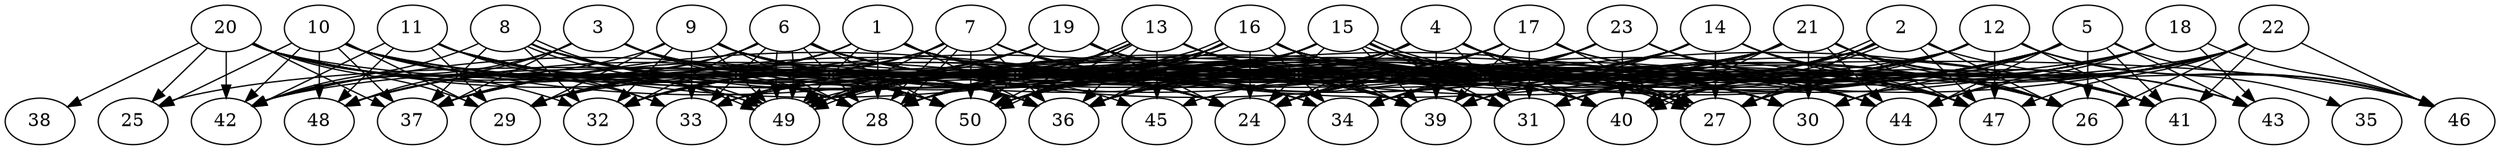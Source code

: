 // DAG automatically generated by daggen at Thu Oct  3 14:07:57 2019
// ./daggen --dot -n 50 --ccr 0.5 --fat 0.9 --regular 0.7 --density 0.9 --mindata 5242880 --maxdata 52428800 
digraph G {
  1 [size="19800064", alpha="0.17", expect_size="9900032"] 
  1 -> 24 [size ="9900032"]
  1 -> 27 [size ="9900032"]
  1 -> 28 [size ="9900032"]
  1 -> 29 [size ="9900032"]
  1 -> 31 [size ="9900032"]
  1 -> 36 [size ="9900032"]
  1 -> 37 [size ="9900032"]
  1 -> 40 [size ="9900032"]
  1 -> 44 [size ="9900032"]
  1 -> 48 [size ="9900032"]
  1 -> 49 [size ="9900032"]
  2 [size="23033856", alpha="0.17", expect_size="11516928"] 
  2 -> 26 [size ="11516928"]
  2 -> 27 [size ="11516928"]
  2 -> 28 [size ="11516928"]
  2 -> 31 [size ="11516928"]
  2 -> 32 [size ="11516928"]
  2 -> 36 [size ="11516928"]
  2 -> 40 [size ="11516928"]
  2 -> 40 [size ="11516928"]
  2 -> 46 [size ="11516928"]
  2 -> 47 [size ="11516928"]
  2 -> 49 [size ="11516928"]
  3 [size="79140864", alpha="0.13", expect_size="39570432"] 
  3 -> 24 [size ="39570432"]
  3 -> 27 [size ="39570432"]
  3 -> 28 [size ="39570432"]
  3 -> 37 [size ="39570432"]
  3 -> 40 [size ="39570432"]
  3 -> 42 [size ="39570432"]
  3 -> 48 [size ="39570432"]
  3 -> 50 [size ="39570432"]
  4 [size="29358080", alpha="0.12", expect_size="14679040"] 
  4 -> 24 [size ="14679040"]
  4 -> 26 [size ="14679040"]
  4 -> 27 [size ="14679040"]
  4 -> 28 [size ="14679040"]
  4 -> 29 [size ="14679040"]
  4 -> 30 [size ="14679040"]
  4 -> 31 [size ="14679040"]
  4 -> 36 [size ="14679040"]
  4 -> 37 [size ="14679040"]
  4 -> 39 [size ="14679040"]
  4 -> 40 [size ="14679040"]
  4 -> 41 [size ="14679040"]
  4 -> 42 [size ="14679040"]
  4 -> 44 [size ="14679040"]
  4 -> 47 [size ="14679040"]
  4 -> 49 [size ="14679040"]
  4 -> 50 [size ="14679040"]
  5 [size="17766400", alpha="0.02", expect_size="8883200"] 
  5 -> 24 [size ="8883200"]
  5 -> 26 [size ="8883200"]
  5 -> 27 [size ="8883200"]
  5 -> 28 [size ="8883200"]
  5 -> 30 [size ="8883200"]
  5 -> 34 [size ="8883200"]
  5 -> 36 [size ="8883200"]
  5 -> 40 [size ="8883200"]
  5 -> 41 [size ="8883200"]
  5 -> 43 [size ="8883200"]
  5 -> 44 [size ="8883200"]
  5 -> 46 [size ="8883200"]
  5 -> 49 [size ="8883200"]
  5 -> 50 [size ="8883200"]
  6 [size="39909376", alpha="0.01", expect_size="19954688"] 
  6 -> 24 [size ="19954688"]
  6 -> 28 [size ="19954688"]
  6 -> 31 [size ="19954688"]
  6 -> 32 [size ="19954688"]
  6 -> 33 [size ="19954688"]
  6 -> 34 [size ="19954688"]
  6 -> 37 [size ="19954688"]
  6 -> 40 [size ="19954688"]
  6 -> 41 [size ="19954688"]
  6 -> 47 [size ="19954688"]
  6 -> 48 [size ="19954688"]
  6 -> 49 [size ="19954688"]
  6 -> 49 [size ="19954688"]
  6 -> 50 [size ="19954688"]
  7 [size="41629696", alpha="0.16", expect_size="20814848"] 
  7 -> 28 [size ="20814848"]
  7 -> 28 [size ="20814848"]
  7 -> 30 [size ="20814848"]
  7 -> 31 [size ="20814848"]
  7 -> 32 [size ="20814848"]
  7 -> 34 [size ="20814848"]
  7 -> 36 [size ="20814848"]
  7 -> 37 [size ="20814848"]
  7 -> 41 [size ="20814848"]
  7 -> 49 [size ="20814848"]
  7 -> 50 [size ="20814848"]
  8 [size="35588096", alpha="0.06", expect_size="17794048"] 
  8 -> 24 [size ="17794048"]
  8 -> 28 [size ="17794048"]
  8 -> 32 [size ="17794048"]
  8 -> 36 [size ="17794048"]
  8 -> 37 [size ="17794048"]
  8 -> 39 [size ="17794048"]
  8 -> 40 [size ="17794048"]
  8 -> 42 [size ="17794048"]
  8 -> 49 [size ="17794048"]
  8 -> 49 [size ="17794048"]
  8 -> 50 [size ="17794048"]
  9 [size="11024384", alpha="0.11", expect_size="5512192"] 
  9 -> 27 [size ="5512192"]
  9 -> 28 [size ="5512192"]
  9 -> 29 [size ="5512192"]
  9 -> 32 [size ="5512192"]
  9 -> 33 [size ="5512192"]
  9 -> 34 [size ="5512192"]
  9 -> 36 [size ="5512192"]
  9 -> 40 [size ="5512192"]
  9 -> 42 [size ="5512192"]
  9 -> 45 [size ="5512192"]
  9 -> 49 [size ="5512192"]
  10 [size="38565888", alpha="0.11", expect_size="19282944"] 
  10 -> 25 [size ="19282944"]
  10 -> 28 [size ="19282944"]
  10 -> 29 [size ="19282944"]
  10 -> 33 [size ="19282944"]
  10 -> 36 [size ="19282944"]
  10 -> 37 [size ="19282944"]
  10 -> 40 [size ="19282944"]
  10 -> 42 [size ="19282944"]
  10 -> 46 [size ="19282944"]
  10 -> 47 [size ="19282944"]
  10 -> 48 [size ="19282944"]
  10 -> 49 [size ="19282944"]
  10 -> 50 [size ="19282944"]
  11 [size="24795136", alpha="0.19", expect_size="12397568"] 
  11 -> 24 [size ="12397568"]
  11 -> 28 [size ="12397568"]
  11 -> 29 [size ="12397568"]
  11 -> 30 [size ="12397568"]
  11 -> 33 [size ="12397568"]
  11 -> 36 [size ="12397568"]
  11 -> 39 [size ="12397568"]
  11 -> 42 [size ="12397568"]
  11 -> 48 [size ="12397568"]
  11 -> 49 [size ="12397568"]
  11 -> 50 [size ="12397568"]
  12 [size="10866688", alpha="0.13", expect_size="5433344"] 
  12 -> 24 [size ="5433344"]
  12 -> 27 [size ="5433344"]
  12 -> 29 [size ="5433344"]
  12 -> 35 [size ="5433344"]
  12 -> 39 [size ="5433344"]
  12 -> 40 [size ="5433344"]
  12 -> 41 [size ="5433344"]
  12 -> 45 [size ="5433344"]
  12 -> 46 [size ="5433344"]
  12 -> 47 [size ="5433344"]
  12 -> 49 [size ="5433344"]
  12 -> 50 [size ="5433344"]
  13 [size="92225536", alpha="0.16", expect_size="46112768"] 
  13 -> 26 [size ="46112768"]
  13 -> 27 [size ="46112768"]
  13 -> 28 [size ="46112768"]
  13 -> 31 [size ="46112768"]
  13 -> 32 [size ="46112768"]
  13 -> 33 [size ="46112768"]
  13 -> 36 [size ="46112768"]
  13 -> 39 [size ="46112768"]
  13 -> 45 [size ="46112768"]
  13 -> 49 [size ="46112768"]
  13 -> 50 [size ="46112768"]
  13 -> 50 [size ="46112768"]
  14 [size="59899904", alpha="0.07", expect_size="29949952"] 
  14 -> 24 [size ="29949952"]
  14 -> 26 [size ="29949952"]
  14 -> 27 [size ="29949952"]
  14 -> 28 [size ="29949952"]
  14 -> 29 [size ="29949952"]
  14 -> 34 [size ="29949952"]
  14 -> 36 [size ="29949952"]
  14 -> 39 [size ="29949952"]
  14 -> 41 [size ="29949952"]
  14 -> 47 [size ="29949952"]
  14 -> 50 [size ="29949952"]
  15 [size="21446656", alpha="0.10", expect_size="10723328"] 
  15 -> 24 [size ="10723328"]
  15 -> 27 [size ="10723328"]
  15 -> 27 [size ="10723328"]
  15 -> 28 [size ="10723328"]
  15 -> 30 [size ="10723328"]
  15 -> 31 [size ="10723328"]
  15 -> 36 [size ="10723328"]
  15 -> 39 [size ="10723328"]
  15 -> 40 [size ="10723328"]
  15 -> 47 [size ="10723328"]
  15 -> 48 [size ="10723328"]
  15 -> 49 [size ="10723328"]
  15 -> 50 [size ="10723328"]
  16 [size="33058816", alpha="0.15", expect_size="16529408"] 
  16 -> 24 [size ="16529408"]
  16 -> 27 [size ="16529408"]
  16 -> 28 [size ="16529408"]
  16 -> 30 [size ="16529408"]
  16 -> 32 [size ="16529408"]
  16 -> 34 [size ="16529408"]
  16 -> 36 [size ="16529408"]
  16 -> 39 [size ="16529408"]
  16 -> 44 [size ="16529408"]
  16 -> 47 [size ="16529408"]
  16 -> 49 [size ="16529408"]
  16 -> 49 [size ="16529408"]
  16 -> 50 [size ="16529408"]
  17 [size="39747584", alpha="0.09", expect_size="19873792"] 
  17 -> 24 [size ="19873792"]
  17 -> 26 [size ="19873792"]
  17 -> 27 [size ="19873792"]
  17 -> 29 [size ="19873792"]
  17 -> 31 [size ="19873792"]
  17 -> 36 [size ="19873792"]
  17 -> 39 [size ="19873792"]
  17 -> 43 [size ="19873792"]
  17 -> 49 [size ="19873792"]
  17 -> 50 [size ="19873792"]
  18 [size="20531200", alpha="0.03", expect_size="10265600"] 
  18 -> 24 [size ="10265600"]
  18 -> 27 [size ="10265600"]
  18 -> 33 [size ="10265600"]
  18 -> 40 [size ="10265600"]
  18 -> 43 [size ="10265600"]
  18 -> 44 [size ="10265600"]
  18 -> 46 [size ="10265600"]
  18 -> 50 [size ="10265600"]
  19 [size="50737152", alpha="0.18", expect_size="25368576"] 
  19 -> 24 [size ="25368576"]
  19 -> 26 [size ="25368576"]
  19 -> 27 [size ="25368576"]
  19 -> 29 [size ="25368576"]
  19 -> 32 [size ="25368576"]
  19 -> 33 [size ="25368576"]
  19 -> 39 [size ="25368576"]
  19 -> 44 [size ="25368576"]
  19 -> 49 [size ="25368576"]
  19 -> 50 [size ="25368576"]
  20 [size="101859328", alpha="0.12", expect_size="50929664"] 
  20 -> 24 [size ="50929664"]
  20 -> 25 [size ="50929664"]
  20 -> 29 [size ="50929664"]
  20 -> 32 [size ="50929664"]
  20 -> 36 [size ="50929664"]
  20 -> 37 [size ="50929664"]
  20 -> 38 [size ="50929664"]
  20 -> 42 [size ="50929664"]
  20 -> 44 [size ="50929664"]
  20 -> 49 [size ="50929664"]
  20 -> 50 [size ="50929664"]
  21 [size="61444096", alpha="0.09", expect_size="30722048"] 
  21 -> 24 [size ="30722048"]
  21 -> 25 [size ="30722048"]
  21 -> 26 [size ="30722048"]
  21 -> 28 [size ="30722048"]
  21 -> 30 [size ="30722048"]
  21 -> 31 [size ="30722048"]
  21 -> 36 [size ="30722048"]
  21 -> 37 [size ="30722048"]
  21 -> 40 [size ="30722048"]
  21 -> 41 [size ="30722048"]
  21 -> 42 [size ="30722048"]
  21 -> 43 [size ="30722048"]
  21 -> 44 [size ="30722048"]
  21 -> 47 [size ="30722048"]
  22 [size="58935296", alpha="0.08", expect_size="29467648"] 
  22 -> 26 [size ="29467648"]
  22 -> 27 [size ="29467648"]
  22 -> 30 [size ="29467648"]
  22 -> 31 [size ="29467648"]
  22 -> 33 [size ="29467648"]
  22 -> 36 [size ="29467648"]
  22 -> 39 [size ="29467648"]
  22 -> 40 [size ="29467648"]
  22 -> 41 [size ="29467648"]
  22 -> 44 [size ="29467648"]
  22 -> 46 [size ="29467648"]
  22 -> 47 [size ="29467648"]
  23 [size="25116672", alpha="0.02", expect_size="12558336"] 
  23 -> 24 [size ="12558336"]
  23 -> 26 [size ="12558336"]
  23 -> 32 [size ="12558336"]
  23 -> 34 [size ="12558336"]
  23 -> 36 [size ="12558336"]
  23 -> 40 [size ="12558336"]
  23 -> 44 [size ="12558336"]
  23 -> 47 [size ="12558336"]
  23 -> 49 [size ="12558336"]
  24 [size="100550656", alpha="0.20", expect_size="50275328"] 
  25 [size="40564736", alpha="0.19", expect_size="20282368"] 
  26 [size="86687744", alpha="0.05", expect_size="43343872"] 
  27 [size="63137792", alpha="0.17", expect_size="31568896"] 
  28 [size="11110400", alpha="0.14", expect_size="5555200"] 
  29 [size="23599104", alpha="0.12", expect_size="11799552"] 
  30 [size="12498944", alpha="0.15", expect_size="6249472"] 
  31 [size="70307840", alpha="0.02", expect_size="35153920"] 
  32 [size="17596416", alpha="0.09", expect_size="8798208"] 
  33 [size="55656448", alpha="0.13", expect_size="27828224"] 
  34 [size="64401408", alpha="0.07", expect_size="32200704"] 
  35 [size="62703616", alpha="0.04", expect_size="31351808"] 
  36 [size="57845760", alpha="0.05", expect_size="28922880"] 
  37 [size="79247360", alpha="0.13", expect_size="39623680"] 
  38 [size="63684608", alpha="0.03", expect_size="31842304"] 
  39 [size="36263936", alpha="0.01", expect_size="18131968"] 
  40 [size="91893760", alpha="0.19", expect_size="45946880"] 
  41 [size="69914624", alpha="0.08", expect_size="34957312"] 
  42 [size="79007744", alpha="0.07", expect_size="39503872"] 
  43 [size="25182208", alpha="0.09", expect_size="12591104"] 
  44 [size="84553728", alpha="0.10", expect_size="42276864"] 
  45 [size="23416832", alpha="0.17", expect_size="11708416"] 
  46 [size="41480192", alpha="0.01", expect_size="20740096"] 
  47 [size="66945024", alpha="0.15", expect_size="33472512"] 
  48 [size="34701312", alpha="0.10", expect_size="17350656"] 
  49 [size="49168384", alpha="0.08", expect_size="24584192"] 
  50 [size="56227840", alpha="0.06", expect_size="28113920"] 
}
